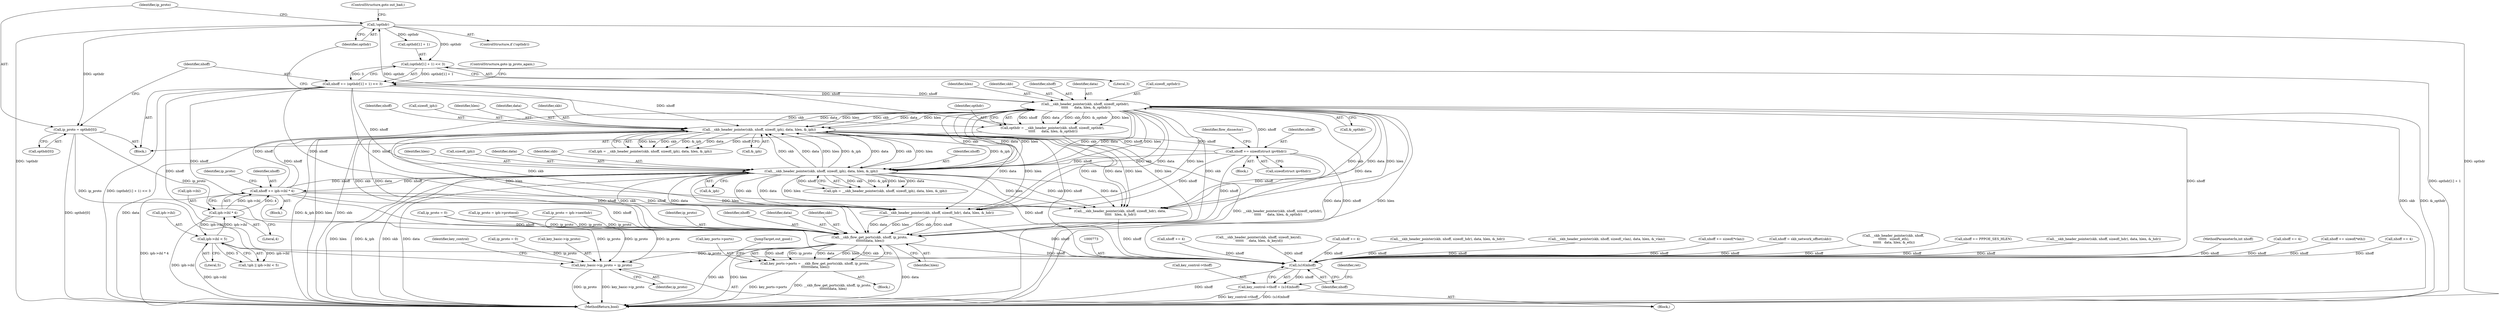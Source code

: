 digraph "0_linux_a6e544b0a88b53114bfa5a57e21b7be7a8dfc9d0@array" {
"1000697" [label="(Call,ip_proto = opthdr[0])"];
"1000694" [label="(Call,!opthdr)"];
"1000682" [label="(Call,opthdr = __skb_header_pointer(skb, nhoff, sizeof(_opthdr),\n \t\t\t\t\t      data, hlen, &_opthdr))"];
"1000684" [label="(Call,__skb_header_pointer(skb, nhoff, sizeof(_opthdr),\n \t\t\t\t\t      data, hlen, &_opthdr))"];
"1000272" [label="(Call,__skb_header_pointer(skb, nhoff, sizeof(_iph), data, hlen, &_iph))"];
"1000197" [label="(Call,__skb_header_pointer(skb, nhoff, sizeof(_iph), data, hlen, &_iph))"];
"1000290" [label="(Call,nhoff += sizeof(struct ipv6hdr))"];
"1000216" [label="(Call,nhoff += iph->ihl * 4)"];
"1000218" [label="(Call,iph->ihl * 4)"];
"1000210" [label="(Call,iph->ihl < 5)"];
"1000702" [label="(Call,nhoff += (opthdr[1] + 1) << 3)"];
"1000704" [label="(Call,(opthdr[1] + 1) << 3)"];
"1000747" [label="(Call,__skb_flow_get_ports(skb, nhoff, ip_proto,\n \t\t\t\t\t\t\tdata, hlen))"];
"1000743" [label="(Call,key_ports->ports = __skb_flow_get_ports(skb, nhoff, ip_proto,\n \t\t\t\t\t\t\tdata, hlen))"];
"1000763" [label="(Call,key_basic->ip_proto = ip_proto)"];
"1000772" [label="(Call,(u16)nhoff)"];
"1000768" [label="(Call,key_control->thoff = (u16)nhoff)"];
"1000697" [label="(Call,ip_proto = opthdr[0])"];
"1000624" [label="(Call,nhoff += 4)"];
"1000219" [label="(Call,iph->ihl)"];
"1000274" [label="(Identifier,nhoff)"];
"1000272" [label="(Call,__skb_header_pointer(skb, nhoff, sizeof(_iph), data, hlen, &_iph))"];
"1000191" [label="(Block,)"];
"1000673" [label="(Block,)"];
"1000686" [label="(Identifier,nhoff)"];
"1000777" [label="(MethodReturn,bool)"];
"1000682" [label="(Call,opthdr = __skb_header_pointer(skb, nhoff, sizeof(_opthdr),\n \t\t\t\t\t      data, hlen, &_opthdr))"];
"1000199" [label="(Identifier,nhoff)"];
"1000772" [label="(Call,(u16)nhoff)"];
"1000291" [label="(Identifier,nhoff)"];
"1000292" [label="(Call,sizeof(struct ipv6hdr))"];
"1000691" [label="(Call,&_opthdr)"];
"1000275" [label="(Call,sizeof(_iph))"];
"1000750" [label="(Identifier,ip_proto)"];
"1000698" [label="(Identifier,ip_proto)"];
"1000704" [label="(Call,(opthdr[1] + 1) << 3)"];
"1000699" [label="(Call,opthdr[0])"];
"1000689" [label="(Identifier,data)"];
"1000270" [label="(Call,iph = __skb_header_pointer(skb, nhoff, sizeof(_iph), data, hlen, &_iph))"];
"1000278" [label="(Identifier,hlen)"];
"1000222" [label="(Literal,4)"];
"1000594" [label="(Call,__skb_header_pointer(skb, nhoff, sizeof(_keyid),\n \t\t\t\t\t\t     data, hlen, &_keyid))"];
"1000580" [label="(Call,nhoff += 4)"];
"1000702" [label="(Call,nhoff += (opthdr[1] + 1) << 3)"];
"1000736" [label="(Block,)"];
"1000693" [label="(ControlStructure,if (!opthdr))"];
"1000687" [label="(Call,sizeof(_opthdr))"];
"1000277" [label="(Identifier,data)"];
"1000203" [label="(Identifier,hlen)"];
"1000211" [label="(Call,iph->ihl)"];
"1000290" [label="(Call,nhoff += sizeof(struct ipv6hdr))"];
"1000767" [label="(Identifier,ip_proto)"];
"1000427" [label="(Call,__skb_header_pointer(skb, nhoff, sizeof(_hdr), data, hlen, &_hdr))"];
"1000350" [label="(Call,__skb_header_pointer(skb, nhoff, sizeof(_vlan), data, hlen, &_vlan))"];
"1000695" [label="(Identifier,opthdr)"];
"1000385" [label="(Call,nhoff += sizeof(*vlan))"];
"1000769" [label="(Call,key_control->thoff)"];
"1000141" [label="(Call,nhoff = skb_network_offset(skb))"];
"1000752" [label="(Identifier,hlen)"];
"1000770" [label="(Identifier,key_control)"];
"1000207" [label="(Call,!iph || iph->ihl < 5)"];
"1000743" [label="(Call,key_ports->ports = __skb_flow_get_ports(skb, nhoff, ip_proto,\n \t\t\t\t\t\t\tdata, hlen))"];
"1000231" [label="(Call,ip_proto = 0)"];
"1000646" [label="(Call,__skb_header_pointer(skb, nhoff,\n \t\t\t\t\t\t   sizeof(_eth),\n \t\t\t\t\t\t   data, hlen, &_eth))"];
"1000217" [label="(Identifier,nhoff)"];
"1000224" [label="(Identifier,ip_proto)"];
"1000774" [label="(Identifier,nhoff)"];
"1000690" [label="(Identifier,hlen)"];
"1000753" [label="(JumpTarget,out_good:)"];
"1000413" [label="(Call,nhoff += PPPOE_SES_HLEN)"];
"1000279" [label="(Call,&_iph)"];
"1000711" [label="(ControlStructure,goto ip_proto_again;)"];
"1000395" [label="(Call,__skb_header_pointer(skb, nhoff, sizeof(_hdr), data, hlen, &_hdr))"];
"1000296" [label="(Identifier,flow_dissector)"];
"1000200" [label="(Call,sizeof(_iph))"];
"1000472" [label="(Call,__skb_header_pointer(skb, nhoff, sizeof(_hdr), data,\n \t\t\t\t\t   hlen, &_hdr))"];
"1000110" [label="(MethodParameterIn,int nhoff)"];
"1000195" [label="(Call,iph = __skb_header_pointer(skb, nhoff, sizeof(_iph), data, hlen, &_iph))"];
"1000633" [label="(Call,nhoff += 4)"];
"1000112" [label="(Block,)"];
"1000218" [label="(Call,iph->ihl * 4)"];
"1000223" [label="(Call,ip_proto = iph->protocol)"];
"1000120" [label="(Call,ip_proto = 0)"];
"1000202" [label="(Identifier,data)"];
"1000683" [label="(Identifier,opthdr)"];
"1000198" [label="(Identifier,skb)"];
"1000705" [label="(Call,opthdr[1] + 1)"];
"1000197" [label="(Call,__skb_header_pointer(skb, nhoff, sizeof(_iph), data, hlen, &_iph))"];
"1000273" [label="(Identifier,skb)"];
"1000768" [label="(Call,key_control->thoff = (u16)nhoff)"];
"1000749" [label="(Identifier,nhoff)"];
"1000265" [label="(Block,)"];
"1000696" [label="(ControlStructure,goto out_bad;)"];
"1000204" [label="(Call,&_iph)"];
"1000214" [label="(Literal,5)"];
"1000747" [label="(Call,__skb_flow_get_ports(skb, nhoff, ip_proto,\n \t\t\t\t\t\t\tdata, hlen))"];
"1000751" [label="(Identifier,data)"];
"1000216" [label="(Call,nhoff += iph->ihl * 4)"];
"1000664" [label="(Call,nhoff += sizeof(*eth))"];
"1000776" [label="(Identifier,ret)"];
"1000685" [label="(Identifier,skb)"];
"1000571" [label="(Call,nhoff += 4)"];
"1000210" [label="(Call,iph->ihl < 5)"];
"1000763" [label="(Call,key_basic->ip_proto = ip_proto)"];
"1000748" [label="(Identifier,skb)"];
"1000694" [label="(Call,!opthdr)"];
"1000544" [label="(Call,__skb_header_pointer(skb, nhoff, sizeof(_hdr), data, hlen, &_hdr))"];
"1000703" [label="(Identifier,nhoff)"];
"1000285" [label="(Call,ip_proto = iph->nexthdr)"];
"1000710" [label="(Literal,3)"];
"1000684" [label="(Call,__skb_header_pointer(skb, nhoff, sizeof(_opthdr),\n \t\t\t\t\t      data, hlen, &_opthdr))"];
"1000744" [label="(Call,key_ports->ports)"];
"1000764" [label="(Call,key_basic->ip_proto)"];
"1000697" -> "1000673"  [label="AST: "];
"1000697" -> "1000699"  [label="CFG: "];
"1000698" -> "1000697"  [label="AST: "];
"1000699" -> "1000697"  [label="AST: "];
"1000703" -> "1000697"  [label="CFG: "];
"1000697" -> "1000777"  [label="DDG: opthdr[0]"];
"1000694" -> "1000697"  [label="DDG: opthdr"];
"1000697" -> "1000747"  [label="DDG: ip_proto"];
"1000697" -> "1000763"  [label="DDG: ip_proto"];
"1000694" -> "1000693"  [label="AST: "];
"1000694" -> "1000695"  [label="CFG: "];
"1000695" -> "1000694"  [label="AST: "];
"1000696" -> "1000694"  [label="CFG: "];
"1000698" -> "1000694"  [label="CFG: "];
"1000694" -> "1000777"  [label="DDG: opthdr"];
"1000694" -> "1000777"  [label="DDG: !opthdr"];
"1000682" -> "1000694"  [label="DDG: opthdr"];
"1000694" -> "1000704"  [label="DDG: opthdr"];
"1000694" -> "1000705"  [label="DDG: opthdr"];
"1000682" -> "1000673"  [label="AST: "];
"1000682" -> "1000684"  [label="CFG: "];
"1000683" -> "1000682"  [label="AST: "];
"1000684" -> "1000682"  [label="AST: "];
"1000695" -> "1000682"  [label="CFG: "];
"1000682" -> "1000777"  [label="DDG: __skb_header_pointer(skb, nhoff, sizeof(_opthdr),\n \t\t\t\t\t      data, hlen, &_opthdr)"];
"1000684" -> "1000682"  [label="DDG: nhoff"];
"1000684" -> "1000682"  [label="DDG: data"];
"1000684" -> "1000682"  [label="DDG: skb"];
"1000684" -> "1000682"  [label="DDG: hlen"];
"1000684" -> "1000682"  [label="DDG: &_opthdr"];
"1000684" -> "1000691"  [label="CFG: "];
"1000685" -> "1000684"  [label="AST: "];
"1000686" -> "1000684"  [label="AST: "];
"1000687" -> "1000684"  [label="AST: "];
"1000689" -> "1000684"  [label="AST: "];
"1000690" -> "1000684"  [label="AST: "];
"1000691" -> "1000684"  [label="AST: "];
"1000684" -> "1000777"  [label="DDG: data"];
"1000684" -> "1000777"  [label="DDG: hlen"];
"1000684" -> "1000777"  [label="DDG: skb"];
"1000684" -> "1000777"  [label="DDG: &_opthdr"];
"1000684" -> "1000197"  [label="DDG: skb"];
"1000684" -> "1000197"  [label="DDG: data"];
"1000684" -> "1000197"  [label="DDG: hlen"];
"1000684" -> "1000272"  [label="DDG: skb"];
"1000684" -> "1000272"  [label="DDG: data"];
"1000684" -> "1000272"  [label="DDG: hlen"];
"1000684" -> "1000472"  [label="DDG: skb"];
"1000684" -> "1000472"  [label="DDG: data"];
"1000684" -> "1000472"  [label="DDG: hlen"];
"1000684" -> "1000544"  [label="DDG: skb"];
"1000684" -> "1000544"  [label="DDG: data"];
"1000684" -> "1000544"  [label="DDG: hlen"];
"1000272" -> "1000684"  [label="DDG: skb"];
"1000272" -> "1000684"  [label="DDG: data"];
"1000272" -> "1000684"  [label="DDG: hlen"];
"1000197" -> "1000684"  [label="DDG: skb"];
"1000197" -> "1000684"  [label="DDG: data"];
"1000197" -> "1000684"  [label="DDG: hlen"];
"1000290" -> "1000684"  [label="DDG: nhoff"];
"1000216" -> "1000684"  [label="DDG: nhoff"];
"1000702" -> "1000684"  [label="DDG: nhoff"];
"1000684" -> "1000702"  [label="DDG: nhoff"];
"1000684" -> "1000747"  [label="DDG: skb"];
"1000684" -> "1000747"  [label="DDG: data"];
"1000684" -> "1000747"  [label="DDG: hlen"];
"1000684" -> "1000772"  [label="DDG: nhoff"];
"1000272" -> "1000270"  [label="AST: "];
"1000272" -> "1000279"  [label="CFG: "];
"1000273" -> "1000272"  [label="AST: "];
"1000274" -> "1000272"  [label="AST: "];
"1000275" -> "1000272"  [label="AST: "];
"1000277" -> "1000272"  [label="AST: "];
"1000278" -> "1000272"  [label="AST: "];
"1000279" -> "1000272"  [label="AST: "];
"1000270" -> "1000272"  [label="CFG: "];
"1000272" -> "1000777"  [label="DDG: hlen"];
"1000272" -> "1000777"  [label="DDG: skb"];
"1000272" -> "1000777"  [label="DDG: data"];
"1000272" -> "1000777"  [label="DDG: &_iph"];
"1000272" -> "1000197"  [label="DDG: skb"];
"1000272" -> "1000197"  [label="DDG: data"];
"1000272" -> "1000197"  [label="DDG: hlen"];
"1000272" -> "1000197"  [label="DDG: &_iph"];
"1000272" -> "1000270"  [label="DDG: hlen"];
"1000272" -> "1000270"  [label="DDG: skb"];
"1000272" -> "1000270"  [label="DDG: &_iph"];
"1000272" -> "1000270"  [label="DDG: data"];
"1000272" -> "1000270"  [label="DDG: nhoff"];
"1000197" -> "1000272"  [label="DDG: skb"];
"1000197" -> "1000272"  [label="DDG: data"];
"1000197" -> "1000272"  [label="DDG: hlen"];
"1000197" -> "1000272"  [label="DDG: &_iph"];
"1000290" -> "1000272"  [label="DDG: nhoff"];
"1000216" -> "1000272"  [label="DDG: nhoff"];
"1000702" -> "1000272"  [label="DDG: nhoff"];
"1000272" -> "1000290"  [label="DDG: nhoff"];
"1000272" -> "1000472"  [label="DDG: skb"];
"1000272" -> "1000472"  [label="DDG: data"];
"1000272" -> "1000472"  [label="DDG: hlen"];
"1000272" -> "1000544"  [label="DDG: skb"];
"1000272" -> "1000544"  [label="DDG: data"];
"1000272" -> "1000544"  [label="DDG: hlen"];
"1000272" -> "1000747"  [label="DDG: skb"];
"1000272" -> "1000747"  [label="DDG: data"];
"1000272" -> "1000747"  [label="DDG: hlen"];
"1000272" -> "1000772"  [label="DDG: nhoff"];
"1000197" -> "1000195"  [label="AST: "];
"1000197" -> "1000204"  [label="CFG: "];
"1000198" -> "1000197"  [label="AST: "];
"1000199" -> "1000197"  [label="AST: "];
"1000200" -> "1000197"  [label="AST: "];
"1000202" -> "1000197"  [label="AST: "];
"1000203" -> "1000197"  [label="AST: "];
"1000204" -> "1000197"  [label="AST: "];
"1000195" -> "1000197"  [label="CFG: "];
"1000197" -> "1000777"  [label="DDG: hlen"];
"1000197" -> "1000777"  [label="DDG: &_iph"];
"1000197" -> "1000777"  [label="DDG: skb"];
"1000197" -> "1000777"  [label="DDG: data"];
"1000197" -> "1000195"  [label="DDG: skb"];
"1000197" -> "1000195"  [label="DDG: &_iph"];
"1000197" -> "1000195"  [label="DDG: hlen"];
"1000197" -> "1000195"  [label="DDG: data"];
"1000197" -> "1000195"  [label="DDG: nhoff"];
"1000290" -> "1000197"  [label="DDG: nhoff"];
"1000216" -> "1000197"  [label="DDG: nhoff"];
"1000702" -> "1000197"  [label="DDG: nhoff"];
"1000197" -> "1000216"  [label="DDG: nhoff"];
"1000197" -> "1000472"  [label="DDG: skb"];
"1000197" -> "1000472"  [label="DDG: data"];
"1000197" -> "1000472"  [label="DDG: hlen"];
"1000197" -> "1000544"  [label="DDG: skb"];
"1000197" -> "1000544"  [label="DDG: data"];
"1000197" -> "1000544"  [label="DDG: hlen"];
"1000197" -> "1000747"  [label="DDG: skb"];
"1000197" -> "1000747"  [label="DDG: data"];
"1000197" -> "1000747"  [label="DDG: hlen"];
"1000197" -> "1000772"  [label="DDG: nhoff"];
"1000290" -> "1000265"  [label="AST: "];
"1000290" -> "1000292"  [label="CFG: "];
"1000291" -> "1000290"  [label="AST: "];
"1000292" -> "1000290"  [label="AST: "];
"1000296" -> "1000290"  [label="CFG: "];
"1000290" -> "1000472"  [label="DDG: nhoff"];
"1000290" -> "1000544"  [label="DDG: nhoff"];
"1000290" -> "1000747"  [label="DDG: nhoff"];
"1000290" -> "1000772"  [label="DDG: nhoff"];
"1000216" -> "1000191"  [label="AST: "];
"1000216" -> "1000218"  [label="CFG: "];
"1000217" -> "1000216"  [label="AST: "];
"1000218" -> "1000216"  [label="AST: "];
"1000224" -> "1000216"  [label="CFG: "];
"1000216" -> "1000777"  [label="DDG: iph->ihl * 4"];
"1000218" -> "1000216"  [label="DDG: iph->ihl"];
"1000218" -> "1000216"  [label="DDG: 4"];
"1000216" -> "1000472"  [label="DDG: nhoff"];
"1000216" -> "1000544"  [label="DDG: nhoff"];
"1000216" -> "1000747"  [label="DDG: nhoff"];
"1000216" -> "1000772"  [label="DDG: nhoff"];
"1000218" -> "1000222"  [label="CFG: "];
"1000219" -> "1000218"  [label="AST: "];
"1000222" -> "1000218"  [label="AST: "];
"1000218" -> "1000777"  [label="DDG: iph->ihl"];
"1000218" -> "1000210"  [label="DDG: iph->ihl"];
"1000210" -> "1000218"  [label="DDG: iph->ihl"];
"1000210" -> "1000207"  [label="AST: "];
"1000210" -> "1000214"  [label="CFG: "];
"1000211" -> "1000210"  [label="AST: "];
"1000214" -> "1000210"  [label="AST: "];
"1000207" -> "1000210"  [label="CFG: "];
"1000210" -> "1000777"  [label="DDG: iph->ihl"];
"1000210" -> "1000207"  [label="DDG: iph->ihl"];
"1000210" -> "1000207"  [label="DDG: 5"];
"1000702" -> "1000673"  [label="AST: "];
"1000702" -> "1000704"  [label="CFG: "];
"1000703" -> "1000702"  [label="AST: "];
"1000704" -> "1000702"  [label="AST: "];
"1000711" -> "1000702"  [label="CFG: "];
"1000702" -> "1000777"  [label="DDG: (opthdr[1] + 1) << 3"];
"1000702" -> "1000472"  [label="DDG: nhoff"];
"1000702" -> "1000544"  [label="DDG: nhoff"];
"1000704" -> "1000702"  [label="DDG: opthdr[1] + 1"];
"1000704" -> "1000702"  [label="DDG: 3"];
"1000702" -> "1000747"  [label="DDG: nhoff"];
"1000702" -> "1000772"  [label="DDG: nhoff"];
"1000704" -> "1000710"  [label="CFG: "];
"1000705" -> "1000704"  [label="AST: "];
"1000710" -> "1000704"  [label="AST: "];
"1000704" -> "1000777"  [label="DDG: opthdr[1] + 1"];
"1000747" -> "1000743"  [label="AST: "];
"1000747" -> "1000752"  [label="CFG: "];
"1000748" -> "1000747"  [label="AST: "];
"1000749" -> "1000747"  [label="AST: "];
"1000750" -> "1000747"  [label="AST: "];
"1000751" -> "1000747"  [label="AST: "];
"1000752" -> "1000747"  [label="AST: "];
"1000743" -> "1000747"  [label="CFG: "];
"1000747" -> "1000777"  [label="DDG: data"];
"1000747" -> "1000777"  [label="DDG: skb"];
"1000747" -> "1000777"  [label="DDG: hlen"];
"1000747" -> "1000743"  [label="DDG: nhoff"];
"1000747" -> "1000743"  [label="DDG: ip_proto"];
"1000747" -> "1000743"  [label="DDG: data"];
"1000747" -> "1000743"  [label="DDG: hlen"];
"1000747" -> "1000743"  [label="DDG: skb"];
"1000544" -> "1000747"  [label="DDG: skb"];
"1000544" -> "1000747"  [label="DDG: nhoff"];
"1000544" -> "1000747"  [label="DDG: data"];
"1000544" -> "1000747"  [label="DDG: hlen"];
"1000285" -> "1000747"  [label="DDG: ip_proto"];
"1000231" -> "1000747"  [label="DDG: ip_proto"];
"1000223" -> "1000747"  [label="DDG: ip_proto"];
"1000747" -> "1000763"  [label="DDG: ip_proto"];
"1000747" -> "1000772"  [label="DDG: nhoff"];
"1000743" -> "1000736"  [label="AST: "];
"1000744" -> "1000743"  [label="AST: "];
"1000753" -> "1000743"  [label="CFG: "];
"1000743" -> "1000777"  [label="DDG: key_ports->ports"];
"1000743" -> "1000777"  [label="DDG: __skb_flow_get_ports(skb, nhoff, ip_proto,\n \t\t\t\t\t\t\tdata, hlen)"];
"1000763" -> "1000112"  [label="AST: "];
"1000763" -> "1000767"  [label="CFG: "];
"1000764" -> "1000763"  [label="AST: "];
"1000767" -> "1000763"  [label="AST: "];
"1000770" -> "1000763"  [label="CFG: "];
"1000763" -> "1000777"  [label="DDG: ip_proto"];
"1000763" -> "1000777"  [label="DDG: key_basic->ip_proto"];
"1000285" -> "1000763"  [label="DDG: ip_proto"];
"1000120" -> "1000763"  [label="DDG: ip_proto"];
"1000231" -> "1000763"  [label="DDG: ip_proto"];
"1000223" -> "1000763"  [label="DDG: ip_proto"];
"1000772" -> "1000768"  [label="AST: "];
"1000772" -> "1000774"  [label="CFG: "];
"1000773" -> "1000772"  [label="AST: "];
"1000774" -> "1000772"  [label="AST: "];
"1000768" -> "1000772"  [label="CFG: "];
"1000772" -> "1000777"  [label="DDG: nhoff"];
"1000772" -> "1000768"  [label="DDG: nhoff"];
"1000385" -> "1000772"  [label="DDG: nhoff"];
"1000633" -> "1000772"  [label="DDG: nhoff"];
"1000427" -> "1000772"  [label="DDG: nhoff"];
"1000141" -> "1000772"  [label="DDG: nhoff"];
"1000395" -> "1000772"  [label="DDG: nhoff"];
"1000544" -> "1000772"  [label="DDG: nhoff"];
"1000413" -> "1000772"  [label="DDG: nhoff"];
"1000594" -> "1000772"  [label="DDG: nhoff"];
"1000646" -> "1000772"  [label="DDG: nhoff"];
"1000472" -> "1000772"  [label="DDG: nhoff"];
"1000571" -> "1000772"  [label="DDG: nhoff"];
"1000580" -> "1000772"  [label="DDG: nhoff"];
"1000624" -> "1000772"  [label="DDG: nhoff"];
"1000350" -> "1000772"  [label="DDG: nhoff"];
"1000664" -> "1000772"  [label="DDG: nhoff"];
"1000110" -> "1000772"  [label="DDG: nhoff"];
"1000768" -> "1000112"  [label="AST: "];
"1000769" -> "1000768"  [label="AST: "];
"1000776" -> "1000768"  [label="CFG: "];
"1000768" -> "1000777"  [label="DDG: key_control->thoff"];
"1000768" -> "1000777"  [label="DDG: (u16)nhoff"];
}
